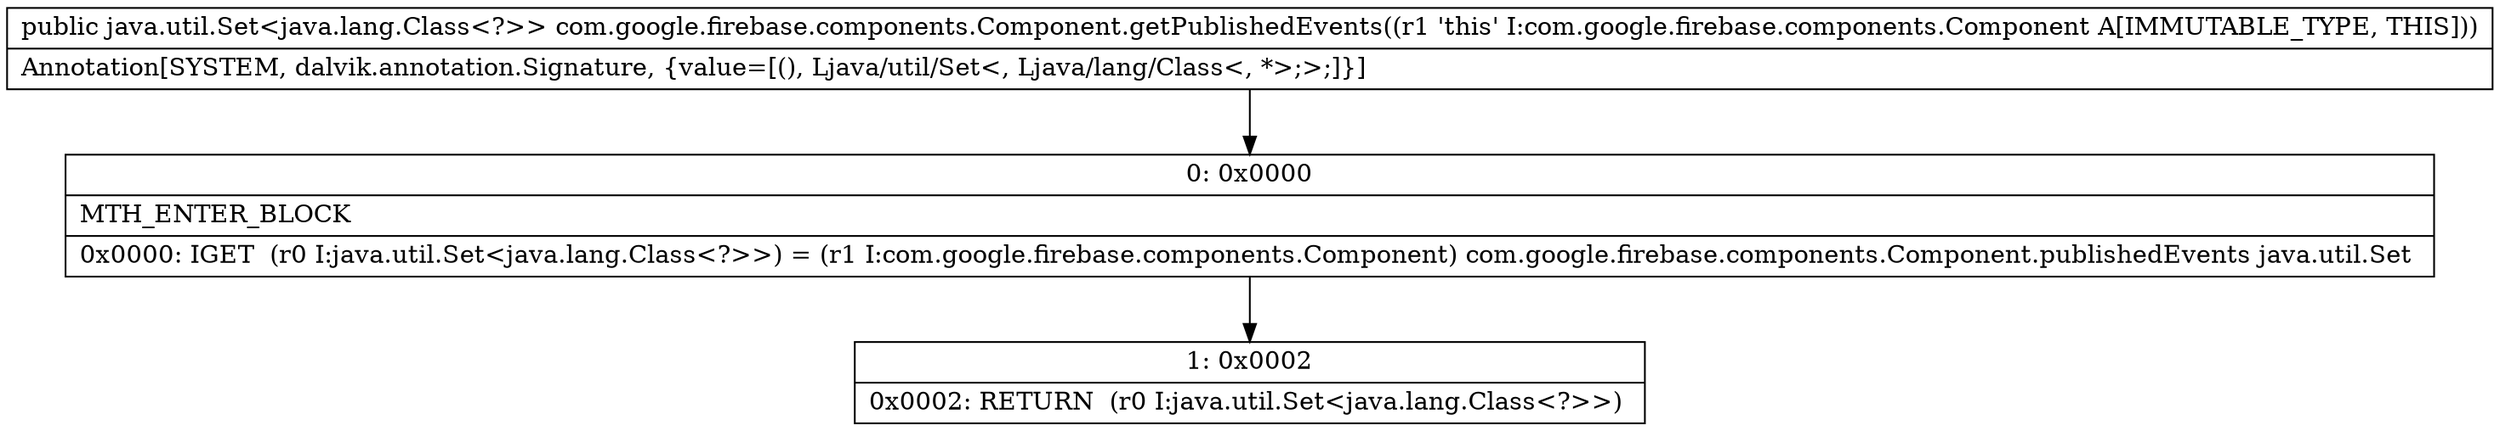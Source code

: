 digraph "CFG forcom.google.firebase.components.Component.getPublishedEvents()Ljava\/util\/Set;" {
Node_0 [shape=record,label="{0\:\ 0x0000|MTH_ENTER_BLOCK\l|0x0000: IGET  (r0 I:java.util.Set\<java.lang.Class\<?\>\>) = (r1 I:com.google.firebase.components.Component) com.google.firebase.components.Component.publishedEvents java.util.Set \l}"];
Node_1 [shape=record,label="{1\:\ 0x0002|0x0002: RETURN  (r0 I:java.util.Set\<java.lang.Class\<?\>\>) \l}"];
MethodNode[shape=record,label="{public java.util.Set\<java.lang.Class\<?\>\> com.google.firebase.components.Component.getPublishedEvents((r1 'this' I:com.google.firebase.components.Component A[IMMUTABLE_TYPE, THIS]))  | Annotation[SYSTEM, dalvik.annotation.Signature, \{value=[(), Ljava\/util\/Set\<, Ljava\/lang\/Class\<, *\>;\>;]\}]\l}"];
MethodNode -> Node_0;
Node_0 -> Node_1;
}

